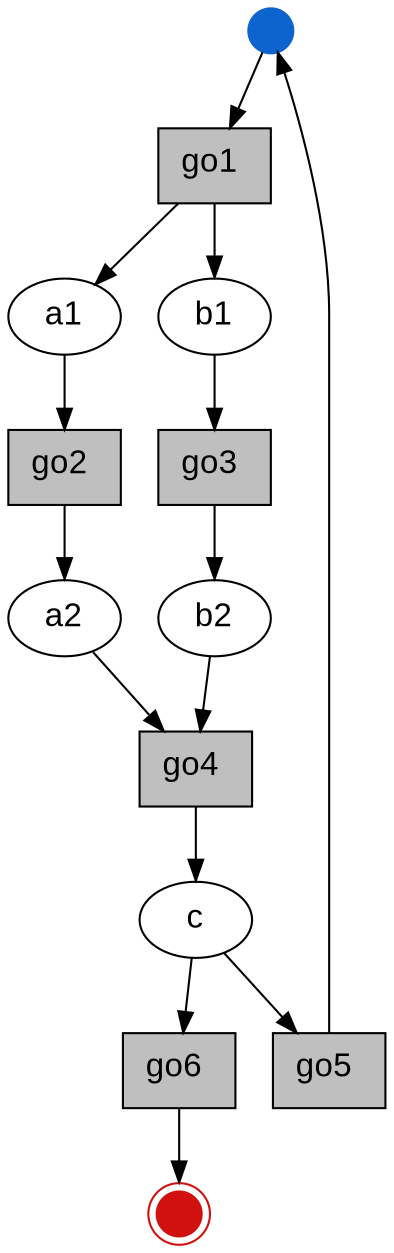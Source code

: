 digraph workflow {
edge [color="#000000"]
graph [bgcolor=transparent]


initial [shape=point; width=0.3; style=filled; color="#0e64ce"; label=""]
a1 [shape=ellipse; fontname="Arial"; fontsize=16; style=filled; color=black; fillcolor=white;]
a2 [shape=ellipse; fontname="Arial"; fontsize=16; style=filled; color=black; fillcolor=white;]
b1 [shape=ellipse; fontname="Arial"; fontsize=16; style=filled; color=black; fillcolor=white;]
b2 [shape=ellipse; fontname="Arial"; fontsize=16; style=filled; color=black; fillcolor=white;]
c [shape=ellipse; fontname="Arial"; fontsize=16; style=filled; color=black; fillcolor=white;]
terminal [shape=point; width=0.3; peripheries=2; style=filled; color="#d11010"; label=""]

1[label=<<FONT POINT-SIZE="16">go1</FONT><FONT POINT-SIZE="10" COLOR="blue"> </FONT>>shape=box; fontname="Arial"; style=filled; color=black; fillcolor=gray75;]
2[label=<<FONT POINT-SIZE="16">go2</FONT><FONT POINT-SIZE="10" COLOR="blue"> </FONT>>shape=box; fontname="Arial"; style=filled; color=black; fillcolor=gray75;]
3[label=<<FONT POINT-SIZE="16">go3</FONT><FONT POINT-SIZE="10" COLOR="blue"> </FONT>>shape=box; fontname="Arial"; style=filled; color=black; fillcolor=gray75;]
4[label=<<FONT POINT-SIZE="16">go4</FONT><FONT POINT-SIZE="10" COLOR="blue"> </FONT>>shape=box; fontname="Arial"; style=filled; color=black; fillcolor=gray75;]
5[label=<<FONT POINT-SIZE="16">go5</FONT><FONT POINT-SIZE="10" COLOR="blue"> </FONT>>shape=box; fontname="Arial"; style=filled; color=black; fillcolor=gray75;]
6[label=<<FONT POINT-SIZE="16">go6</FONT><FONT POINT-SIZE="10" COLOR="blue"> </FONT>>shape=box; fontname="Arial"; style=filled; color=black; fillcolor=gray75;]

initial -> 1 ; 1 -> {a1, b1}
a1 -> 2 ; 2 -> a2
b1 -> 3 ; 3 -> b2
{a2, b2} -> 4 ; 4 -> c
c -> 5 ; 5 -> initial
c -> 6 ; 6 -> terminal

{rank=same a1 b1}
{rank=same a2 b2}


}
